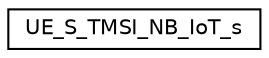 digraph "Graphical Class Hierarchy"
{
 // LATEX_PDF_SIZE
  edge [fontname="Helvetica",fontsize="10",labelfontname="Helvetica",labelfontsize="10"];
  node [fontname="Helvetica",fontsize="10",shape=record];
  rankdir="LR";
  Node0 [label="UE_S_TMSI_NB_IoT_s",height=0.2,width=0.4,color="black", fillcolor="white", style="filled",URL="$structUE__S__TMSI__NB__IoT__s.html",tooltip=" "];
}
